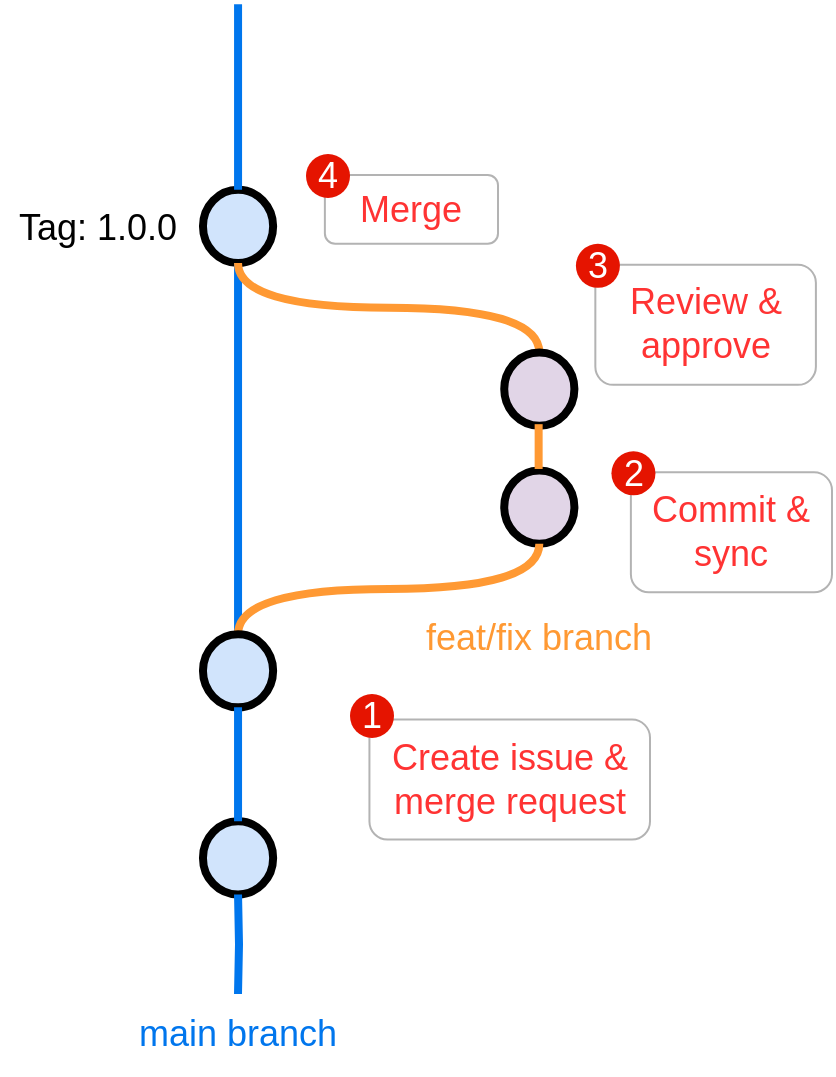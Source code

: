<mxfile version="16.4.0" type="device"><diagram id="WI9T0HZ2pTsCkuznbFz-" name="Page-1"><mxGraphModel dx="-293" dy="676" grid="1" gridSize="10" guides="1" tooltips="1" connect="1" arrows="1" fold="1" page="1" pageScale="1" pageWidth="1169" pageHeight="827" math="0" shadow="0"><root><mxCell id="0"/><mxCell id="1" parent="0"/><mxCell id="-bOPuHLhmok3vP8kMxmB-157" value="" style="verticalLabelPosition=bottom;verticalAlign=top;html=1;strokeWidth=4;shape=mxgraph.flowchart.on-page_reference;plain-blue;gradientColor=none;strokeColor=#000000;rotation=-90;container=0;fillColor=#D1E4FC;fontSize=18;" parent="1" vertex="1"><mxGeometry x="1700.732" y="604.407" width="36.585" height="35.085" as="geometry"/></mxCell><mxCell id="-bOPuHLhmok3vP8kMxmB-158" value="" style="verticalLabelPosition=bottom;verticalAlign=top;html=1;strokeWidth=4;shape=mxgraph.flowchart.on-page_reference;plain-blue;gradientColor=none;strokeColor=#000000;rotation=-90;container=0;fillColor=#D1E4FC;fontSize=18;" parent="1" vertex="1"><mxGeometry x="1700.732" y="288.644" width="36.585" height="35.085" as="geometry"/></mxCell><mxCell id="-bOPuHLhmok3vP8kMxmB-159" value="" style="edgeStyle=orthogonalEdgeStyle;curved=1;rounded=0;orthogonalLoop=1;jettySize=auto;html=1;endArrow=none;endFill=0;strokeWidth=4;fontFamily=Courier New;fontSize=18;exitX=1;exitY=0.5;exitDx=0;exitDy=0;exitPerimeter=0;strokeColor=#0076ED;" parent="1" source="-bOPuHLhmok3vP8kMxmB-176" target="-bOPuHLhmok3vP8kMxmB-158" edge="1"><mxGeometry x="1254.39" y="347.119" as="geometry"><mxPoint x="1719.024" y="382.203" as="sourcePoint"/></mxGeometry></mxCell><mxCell id="-bOPuHLhmok3vP8kMxmB-160" value="" style="edgeStyle=orthogonalEdgeStyle;curved=1;rounded=0;orthogonalLoop=1;jettySize=auto;html=1;endArrow=none;endFill=0;strokeWidth=4;fontFamily=Courier New;fontSize=18;strokeColor=#0076ED;" parent="1" source="-bOPuHLhmok3vP8kMxmB-158" edge="1"><mxGeometry x="1254.39" y="347.119" as="geometry"><mxPoint x="1719.024" y="195.085" as="targetPoint"/></mxGeometry></mxCell><mxCell id="-bOPuHLhmok3vP8kMxmB-162" value="" style="verticalLabelPosition=bottom;verticalAlign=top;html=1;strokeWidth=4;shape=mxgraph.flowchart.on-page_reference;plain-purple;gradientColor=none;strokeColor=#000000;rotation=-90;container=0;fontSize=18;" parent="1" vertex="1"><mxGeometry x="1851.366" y="428.983" width="36.585" height="35.085" as="geometry"/></mxCell><mxCell id="-bOPuHLhmok3vP8kMxmB-163" style="edgeStyle=orthogonalEdgeStyle;curved=1;rounded=0;html=1;entryX=0;entryY=0.5;entryPerimeter=0;endArrow=none;endFill=0;jettySize=auto;orthogonalLoop=1;strokeWidth=4;fontSize=18;exitX=1;exitY=0.5;exitDx=0;exitDy=0;exitPerimeter=0;strokeColor=#FF9933;fontColor=#FF9933;" parent="1" source="-bOPuHLhmok3vP8kMxmB-176" target="-bOPuHLhmok3vP8kMxmB-162" edge="1"><mxGeometry x="1144.634" y="183.39" as="geometry"><mxPoint x="1719.024" y="563.475" as="sourcePoint"/></mxGeometry></mxCell><mxCell id="-bOPuHLhmok3vP8kMxmB-164" style="edgeStyle=orthogonalEdgeStyle;curved=1;rounded=0;html=1;exitX=1;exitY=0.5;exitPerimeter=0;entryX=0;entryY=0.5;entryPerimeter=0;endArrow=none;endFill=0;jettySize=auto;orthogonalLoop=1;strokeWidth=4;fontSize=18;entryDx=0;entryDy=0;strokeColor=#FF9933;" parent="1" source="-bOPuHLhmok3vP8kMxmB-165" target="-bOPuHLhmok3vP8kMxmB-158" edge="1"><mxGeometry x="1277.561" y="198.593" as="geometry"><mxPoint x="1742.195" y="230.169" as="targetPoint"/></mxGeometry></mxCell><mxCell id="-bOPuHLhmok3vP8kMxmB-165" value="" style="verticalLabelPosition=bottom;verticalAlign=top;html=1;strokeWidth=4;shape=mxgraph.flowchart.on-page_reference;plain-purple;gradientColor=none;strokeColor=#000000;rotation=-90;container=0;fontSize=18;" parent="1" vertex="1"><mxGeometry x="1851.366" y="370.003" width="36.585" height="35.085" as="geometry"/></mxCell><mxCell id="-bOPuHLhmok3vP8kMxmB-166" style="edgeStyle=orthogonalEdgeStyle;curved=1;rounded=0;html=1;exitX=1;exitY=0.5;exitPerimeter=0;entryX=0;entryY=0.5;entryPerimeter=0;endArrow=none;endFill=0;jettySize=auto;orthogonalLoop=1;strokeWidth=4;fontSize=18;exitDx=0;exitDy=0;strokeColor=#FF9933;" parent="1" edge="1"><mxGeometry x="1313.221" y="197.843" as="geometry"><mxPoint x="1869.319" y="427.483" as="sourcePoint"/><mxPoint x="1869.319" y="405.088" as="targetPoint"/></mxGeometry></mxCell><mxCell id="-bOPuHLhmok3vP8kMxmB-167" value="&lt;font style=&quot;font-size: 18px&quot;&gt;&lt;font style=&quot;font-size: 18px&quot;&gt;feat/fix branch&lt;/font&gt;&lt;br style=&quot;font-size: 18px&quot;&gt;&lt;/font&gt;" style="text;html=1;strokeColor=none;fillColor=none;align=center;verticalAlign=middle;whiteSpace=wrap;overflow=hidden;fontSize=18;fontStyle=0;fontColor=#FF9933;rotation=0;container=0;" parent="1" vertex="1"><mxGeometry x="1796.94" y="489.16" width="145.43" height="46.14" as="geometry"/></mxCell><mxCell id="-bOPuHLhmok3vP8kMxmB-168" value="&lt;font style=&quot;font-size: 18px;&quot;&gt;Tag: 1.0.0&lt;/font&gt;" style="text;html=1;strokeColor=none;fillColor=none;align=center;verticalAlign=middle;whiteSpace=wrap;overflow=hidden;fontSize=18;rotation=0;container=0;" parent="1" vertex="1"><mxGeometry x="1600" y="288.64" width="97.56" height="37.44" as="geometry"/></mxCell><mxCell id="-bOPuHLhmok3vP8kMxmB-176" value="" style="verticalLabelPosition=bottom;verticalAlign=top;html=1;strokeWidth=4;shape=mxgraph.flowchart.on-page_reference;plain-blue;gradientColor=none;strokeColor=#000000;rotation=-90;container=0;fillColor=#D1E4FC;fontSize=18;" parent="1" vertex="1"><mxGeometry x="1700.732" y="510.847" width="36.585" height="35.085" as="geometry"/></mxCell><mxCell id="-bOPuHLhmok3vP8kMxmB-177" value="" style="edgeStyle=orthogonalEdgeStyle;curved=1;rounded=0;orthogonalLoop=1;jettySize=auto;html=1;endArrow=none;endFill=0;strokeWidth=4;fontFamily=Courier New;fontSize=18;exitX=1;exitY=0.5;exitDx=0;exitDy=0;exitPerimeter=0;entryX=0;entryY=0.5;entryDx=0;entryDy=0;entryPerimeter=0;strokeColor=#0076ED;" parent="1" source="-bOPuHLhmok3vP8kMxmB-157" target="-bOPuHLhmok3vP8kMxmB-176" edge="1"><mxGeometry x="1431.22" y="591.542" as="geometry"><mxPoint x="1895.854" y="766.966" as="sourcePoint"/><mxPoint x="1912.927" y="639.492" as="targetPoint"/></mxGeometry></mxCell><mxCell id="-bOPuHLhmok3vP8kMxmB-178" value="&lt;font style=&quot;font-size: 18px&quot;&gt;&lt;font color=&quot;#0076ed&quot; style=&quot;font-size: 18px&quot;&gt;main branch&lt;/font&gt;&lt;br style=&quot;font-size: 18px&quot;&gt;&lt;/font&gt;" style="text;html=1;strokeColor=none;fillColor=none;align=center;verticalAlign=middle;whiteSpace=wrap;overflow=hidden;fontSize=18;fontStyle=0;fontColor=#009900;rotation=0;container=0;" parent="1" vertex="1"><mxGeometry x="1647.25" y="690" width="143.54" height="40" as="geometry"/></mxCell><mxCell id="-bOPuHLhmok3vP8kMxmB-161" value="" style="edgeStyle=orthogonalEdgeStyle;rounded=0;html=1;jettySize=auto;orthogonalLoop=1;strokeWidth=4;endArrow=none;endFill=0;strokeColor=#0076ED;fontSize=18;" parent="1" target="-bOPuHLhmok3vP8kMxmB-157" edge="1"><mxGeometry x="1719.024" y="799.712" as="geometry"><mxPoint x="1719" y="690" as="sourcePoint"/></mxGeometry></mxCell><mxCell id="-9aN_gS3w6yBOFEbKkyr-3" value="&lt;span style=&quot;color: rgb(255 , 51 , 51)&quot;&gt;Create issue &amp;amp; merge request&lt;/span&gt;" style="rounded=1;whiteSpace=wrap;html=1;labelBackgroundColor=none;fontSize=18;fontColor=#FF9933;strokeColor=#B3B3B3;fillColor=none;" parent="1" vertex="1"><mxGeometry x="1784.72" y="552.79" width="140.28" height="60" as="geometry"/></mxCell><mxCell id="-9aN_gS3w6yBOFEbKkyr-1" value="1" style="ellipse;whiteSpace=wrap;html=1;aspect=fixed;labelBackgroundColor=none;fontSize=18;strokeColor=none;fillColor=#e51400;fontColor=#ffffff;" parent="1" vertex="1"><mxGeometry x="1775" y="540" width="22" height="22" as="geometry"/></mxCell><mxCell id="-9aN_gS3w6yBOFEbKkyr-4" value="&lt;span style=&quot;color: rgb(255 , 51 , 51)&quot;&gt;Commit &amp;amp; sync&lt;/span&gt;" style="rounded=1;whiteSpace=wrap;html=1;labelBackgroundColor=none;fontSize=18;fontColor=#FF9933;strokeColor=#B3B3B3;fillColor=none;" parent="1" vertex="1"><mxGeometry x="1915.44" y="429.16" width="100.56" height="60" as="geometry"/></mxCell><mxCell id="-9aN_gS3w6yBOFEbKkyr-5" value="2" style="ellipse;whiteSpace=wrap;html=1;aspect=fixed;labelBackgroundColor=none;fontSize=18;strokeColor=none;fillColor=#e51400;fontColor=#ffffff;" parent="1" vertex="1"><mxGeometry x="1905.72" y="418.65" width="22" height="22" as="geometry"/></mxCell><mxCell id="-9aN_gS3w6yBOFEbKkyr-6" value="&lt;span style=&quot;color: rgb(255 , 51 , 51)&quot;&gt;Review &amp;amp; approve&lt;/span&gt;" style="rounded=1;whiteSpace=wrap;html=1;labelBackgroundColor=none;fontSize=18;fontColor=#FF9933;strokeColor=#B3B3B3;fillColor=none;" parent="1" vertex="1"><mxGeometry x="1897.67" y="325.43" width="110.28" height="60" as="geometry"/></mxCell><mxCell id="-9aN_gS3w6yBOFEbKkyr-7" value="3" style="ellipse;whiteSpace=wrap;html=1;aspect=fixed;labelBackgroundColor=none;fontSize=18;strokeColor=none;fillColor=#e51400;fontColor=#ffffff;" parent="1" vertex="1"><mxGeometry x="1887.95" y="314.92" width="22" height="22" as="geometry"/></mxCell><mxCell id="-9aN_gS3w6yBOFEbKkyr-8" value="&lt;span style=&quot;color: rgb(255 , 51 , 51)&quot;&gt;Merge&lt;/span&gt;" style="rounded=1;whiteSpace=wrap;html=1;labelBackgroundColor=none;fontSize=18;fontColor=#FF9933;strokeColor=#B3B3B3;fillColor=none;" parent="1" vertex="1"><mxGeometry x="1762.44" y="280.51" width="86.56" height="34.41" as="geometry"/></mxCell><mxCell id="-9aN_gS3w6yBOFEbKkyr-9" value="4" style="ellipse;whiteSpace=wrap;html=1;aspect=fixed;labelBackgroundColor=none;fontSize=18;strokeColor=none;fillColor=#e51400;fontColor=#ffffff;" parent="1" vertex="1"><mxGeometry x="1753" y="270" width="22" height="22" as="geometry"/></mxCell></root></mxGraphModel></diagram></mxfile>
